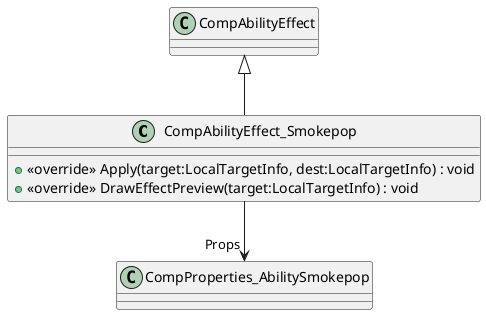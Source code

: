 @startuml
class CompAbilityEffect_Smokepop {
    + <<override>> Apply(target:LocalTargetInfo, dest:LocalTargetInfo) : void
    + <<override>> DrawEffectPreview(target:LocalTargetInfo) : void
}
CompAbilityEffect <|-- CompAbilityEffect_Smokepop
CompAbilityEffect_Smokepop --> "Props" CompProperties_AbilitySmokepop
@enduml
